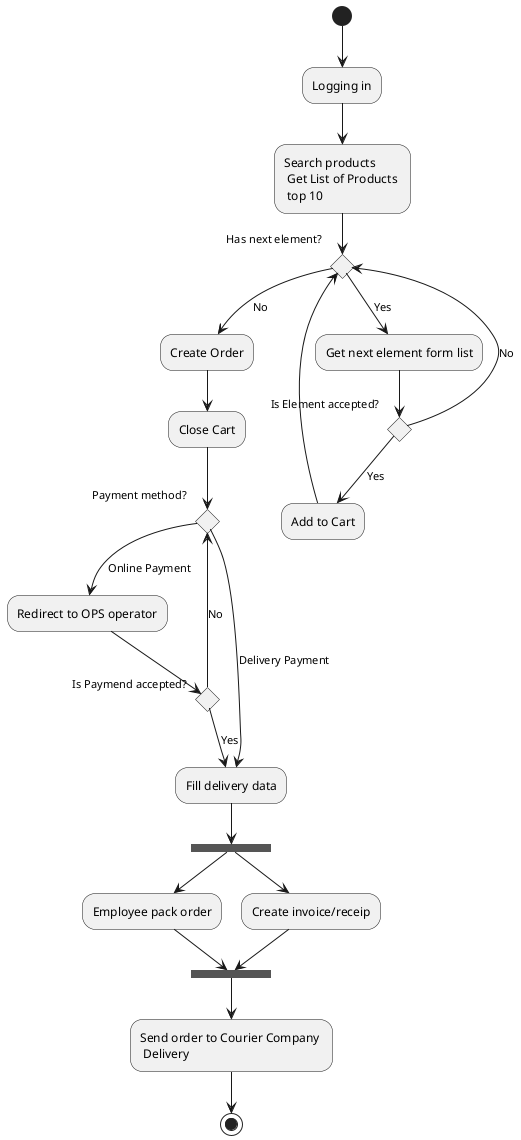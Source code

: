 @startuml

(*) --> "Logging in"
--> "Search products \n Get List of Products \n top 10"
if "Has next element?" as if1 then 
    --> [No] "Create Order"
    else 
    --> [Yes] "Get next element form list" as Next 
endif 
    Next --> if "Is Element accepted?" then
    --> [Yes] "Add to Cart" 
    --> if1
    else 
    --> [No] if1
endif
"Create Order" -->"Close Cart"
 if "Payment method?" as if2 then 
    --> [Online Payment] "Redirect to OPS operator" as OPS
    if "Is Paymend accepted?" then 
        --> [Yes] "Fill delivery data"
        else
        --> [No] if2
    endif
    else
        --> [Delivery Payment] "Fill delivery data" 
    endif
"Fill delivery data" --> ====B1===
--> "Employee pack order" 
--> ===B2===
===B1=== --> "Create invoice/receip"
--> ===B2===
--> "Send order to Courier Company \n Delivery"
--> (*)

@enduml